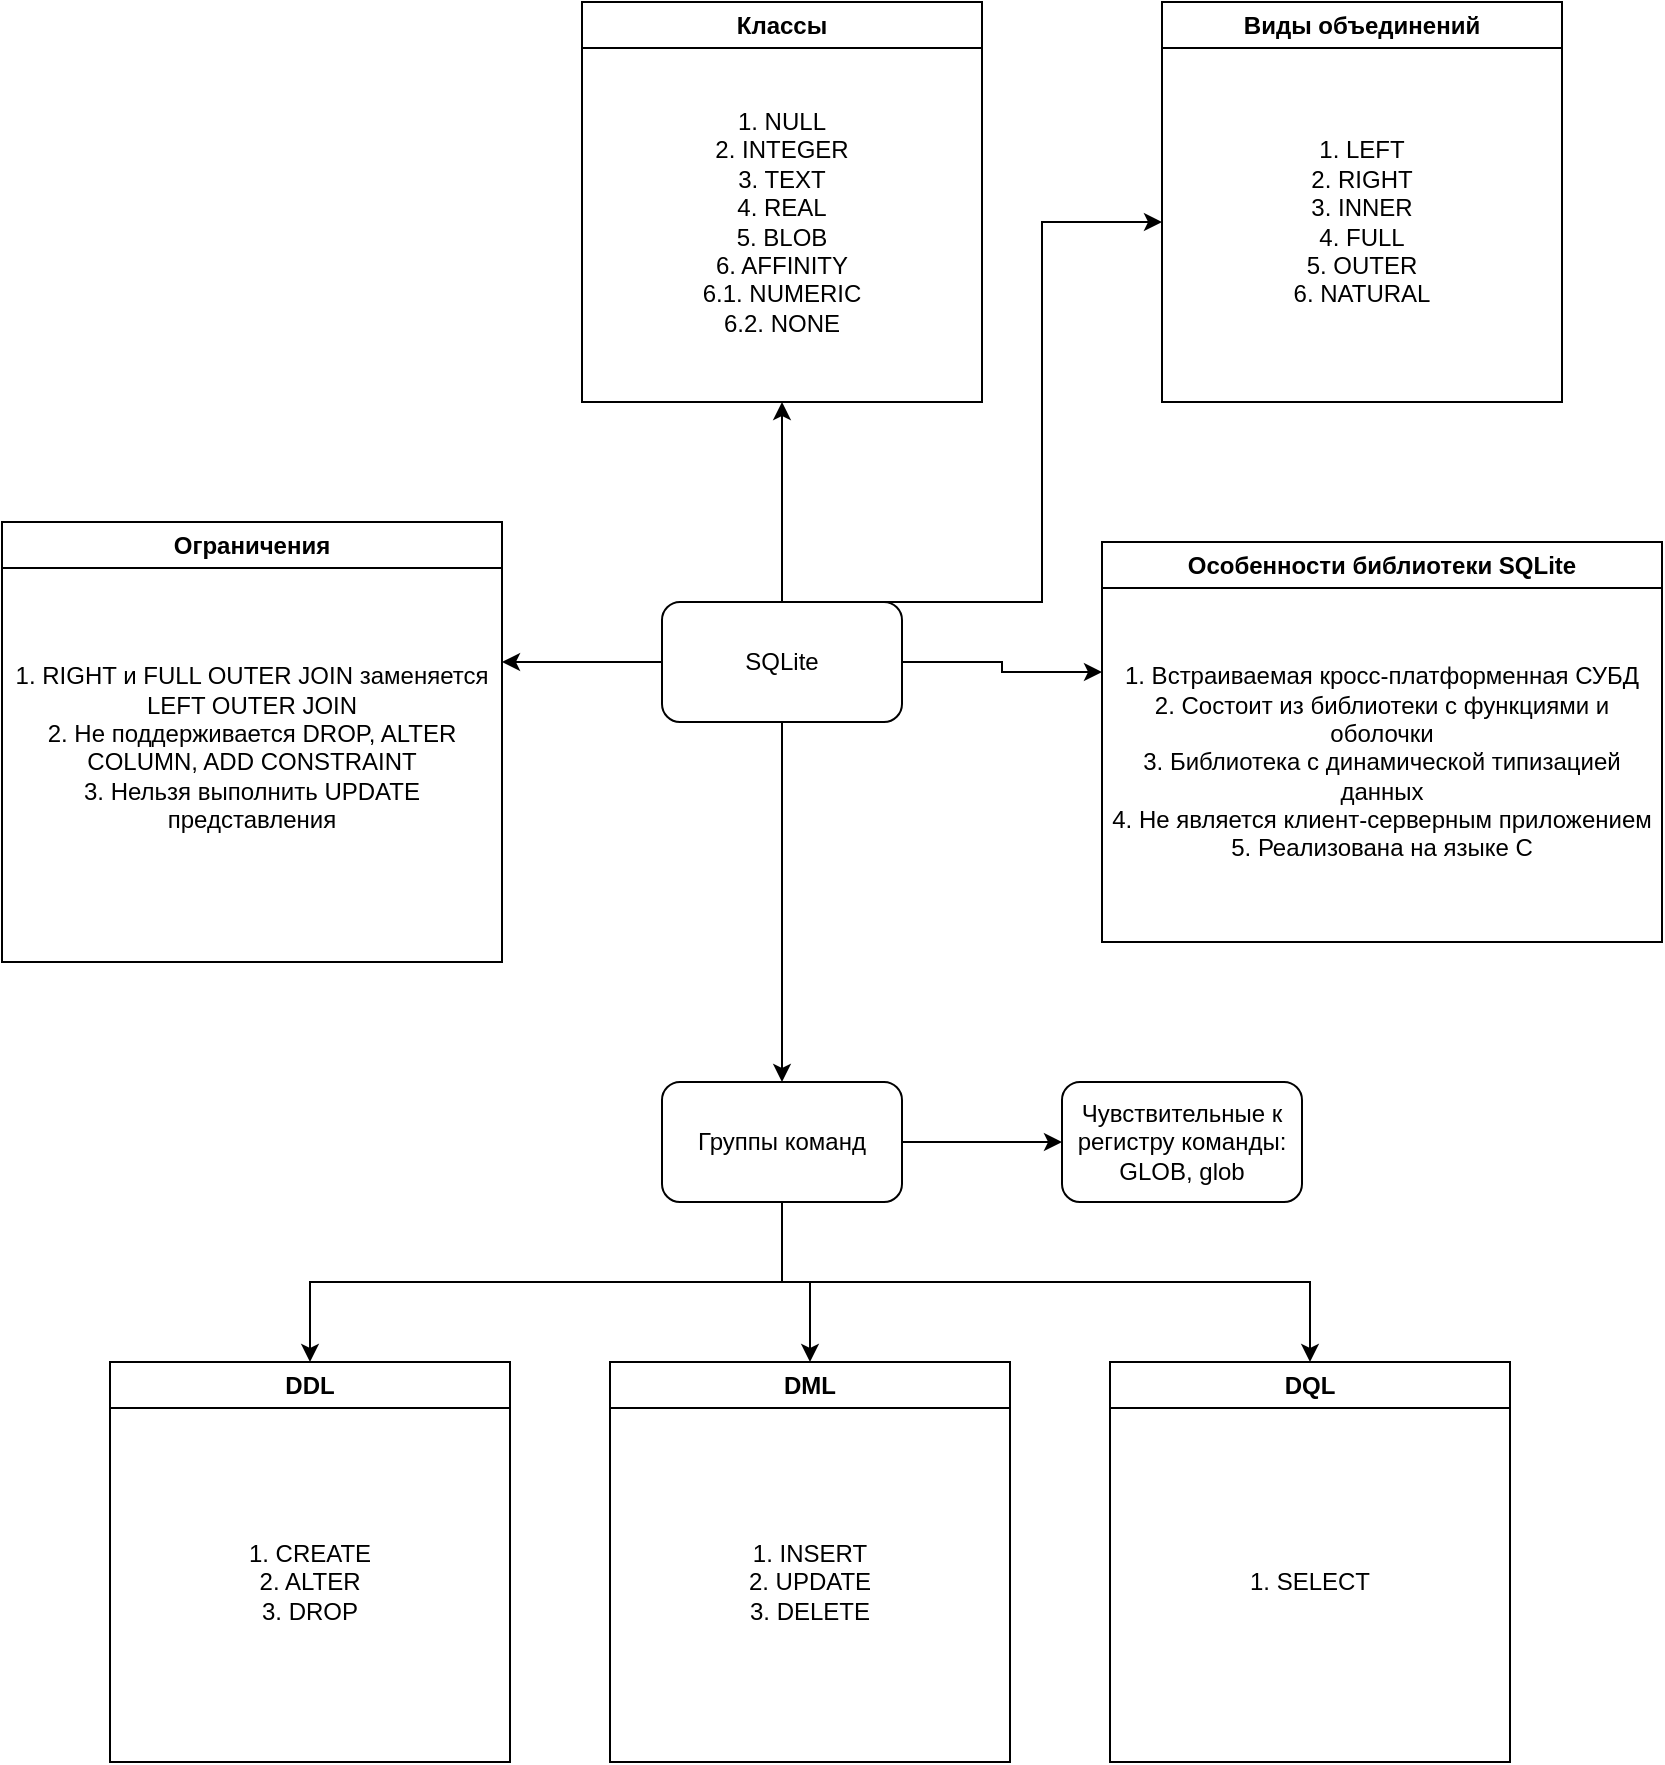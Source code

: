 <mxfile version="24.0.7" type="github">
  <diagram name="Страница — 1" id="8ZRJgbO4QMPUq5CpjL0Y">
    <mxGraphModel dx="1985" dy="1984" grid="1" gridSize="10" guides="1" tooltips="1" connect="1" arrows="1" fold="1" page="1" pageScale="1" pageWidth="827" pageHeight="1169" math="0" shadow="0">
      <root>
        <mxCell id="0" />
        <mxCell id="1" parent="0" />
        <mxCell id="8CoyVgu4wS_Gde3H0M5K-4" style="edgeStyle=orthogonalEdgeStyle;rounded=0;orthogonalLoop=1;jettySize=auto;html=1;exitX=1;exitY=0.5;exitDx=0;exitDy=0;entryX=0;entryY=0.25;entryDx=0;entryDy=0;" edge="1" parent="1" source="8CoyVgu4wS_Gde3H0M5K-1" target="8CoyVgu4wS_Gde3H0M5K-3">
          <mxGeometry relative="1" as="geometry" />
        </mxCell>
        <mxCell id="8CoyVgu4wS_Gde3H0M5K-7" style="edgeStyle=orthogonalEdgeStyle;rounded=0;orthogonalLoop=1;jettySize=auto;html=1;exitX=0;exitY=0.5;exitDx=0;exitDy=0;entryX=1;entryY=0.25;entryDx=0;entryDy=0;" edge="1" parent="1" source="8CoyVgu4wS_Gde3H0M5K-1" target="8CoyVgu4wS_Gde3H0M5K-6">
          <mxGeometry relative="1" as="geometry" />
        </mxCell>
        <mxCell id="8CoyVgu4wS_Gde3H0M5K-9" value="" style="edgeStyle=orthogonalEdgeStyle;rounded=0;orthogonalLoop=1;jettySize=auto;html=1;" edge="1" parent="1" source="8CoyVgu4wS_Gde3H0M5K-1" target="8CoyVgu4wS_Gde3H0M5K-8">
          <mxGeometry relative="1" as="geometry" />
        </mxCell>
        <mxCell id="8CoyVgu4wS_Gde3H0M5K-23" style="edgeStyle=orthogonalEdgeStyle;rounded=0;orthogonalLoop=1;jettySize=auto;html=1;exitX=0.5;exitY=0;exitDx=0;exitDy=0;entryX=0.5;entryY=1;entryDx=0;entryDy=0;" edge="1" parent="1" source="8CoyVgu4wS_Gde3H0M5K-1" target="8CoyVgu4wS_Gde3H0M5K-22">
          <mxGeometry relative="1" as="geometry" />
        </mxCell>
        <mxCell id="8CoyVgu4wS_Gde3H0M5K-26" style="edgeStyle=orthogonalEdgeStyle;rounded=0;orthogonalLoop=1;jettySize=auto;html=1;exitX=0.5;exitY=0;exitDx=0;exitDy=0;entryX=0;entryY=0.5;entryDx=0;entryDy=0;" edge="1" parent="1" source="8CoyVgu4wS_Gde3H0M5K-1" target="8CoyVgu4wS_Gde3H0M5K-25">
          <mxGeometry relative="1" as="geometry">
            <Array as="points">
              <mxPoint x="530" y="140" />
              <mxPoint x="530" y="-50" />
            </Array>
          </mxGeometry>
        </mxCell>
        <mxCell id="8CoyVgu4wS_Gde3H0M5K-1" value="SQLite" style="rounded=1;whiteSpace=wrap;html=1;" vertex="1" parent="1">
          <mxGeometry x="340" y="140" width="120" height="60" as="geometry" />
        </mxCell>
        <mxCell id="8CoyVgu4wS_Gde3H0M5K-2" value="Особенности библиотеки SQLite" style="swimlane;whiteSpace=wrap;html=1;" vertex="1" parent="1">
          <mxGeometry x="560" y="110" width="280" height="200" as="geometry" />
        </mxCell>
        <mxCell id="8CoyVgu4wS_Gde3H0M5K-3" value="1. Встраиваемая кросс-платформенная СУБД&lt;div&gt;2. Состоит из библиотеки с функциями и оболочки&lt;/div&gt;&lt;div&gt;3. Библиотека с динамической типизацией данных&lt;/div&gt;&lt;div&gt;4. Не является клиент-серверным приложением&lt;/div&gt;&lt;div&gt;5. Реализована на языке С&lt;/div&gt;" style="text;html=1;align=center;verticalAlign=middle;whiteSpace=wrap;rounded=0;" vertex="1" parent="8CoyVgu4wS_Gde3H0M5K-2">
          <mxGeometry y="20" width="280" height="180" as="geometry" />
        </mxCell>
        <mxCell id="8CoyVgu4wS_Gde3H0M5K-5" value="Ограничения" style="swimlane;whiteSpace=wrap;html=1;" vertex="1" parent="1">
          <mxGeometry x="10" y="100" width="250" height="220" as="geometry" />
        </mxCell>
        <mxCell id="8CoyVgu4wS_Gde3H0M5K-6" value="1. RIGHT и FULL OUTER JOIN заменяется LEFT OUTER JOIN&lt;div&gt;2. Не поддерживается DROP, ALTER COLUMN, ADD CONSTRAINT&lt;/div&gt;&lt;div&gt;3. Нельзя выполнить UPDATE представления&lt;/div&gt;&lt;div&gt;&lt;br&gt;&lt;/div&gt;" style="text;html=1;align=center;verticalAlign=middle;whiteSpace=wrap;rounded=0;" vertex="1" parent="8CoyVgu4wS_Gde3H0M5K-5">
          <mxGeometry y="20" width="250" height="200" as="geometry" />
        </mxCell>
        <mxCell id="8CoyVgu4wS_Gde3H0M5K-16" style="edgeStyle=orthogonalEdgeStyle;rounded=0;orthogonalLoop=1;jettySize=auto;html=1;exitX=0.5;exitY=1;exitDx=0;exitDy=0;entryX=0.5;entryY=0;entryDx=0;entryDy=0;" edge="1" parent="1" source="8CoyVgu4wS_Gde3H0M5K-8" target="8CoyVgu4wS_Gde3H0M5K-10">
          <mxGeometry relative="1" as="geometry" />
        </mxCell>
        <mxCell id="8CoyVgu4wS_Gde3H0M5K-17" style="edgeStyle=orthogonalEdgeStyle;rounded=0;orthogonalLoop=1;jettySize=auto;html=1;exitX=0.5;exitY=1;exitDx=0;exitDy=0;entryX=0.5;entryY=0;entryDx=0;entryDy=0;" edge="1" parent="1" source="8CoyVgu4wS_Gde3H0M5K-8" target="8CoyVgu4wS_Gde3H0M5K-12">
          <mxGeometry relative="1" as="geometry" />
        </mxCell>
        <mxCell id="8CoyVgu4wS_Gde3H0M5K-18" style="edgeStyle=orthogonalEdgeStyle;rounded=0;orthogonalLoop=1;jettySize=auto;html=1;exitX=0.5;exitY=1;exitDx=0;exitDy=0;entryX=0.5;entryY=0;entryDx=0;entryDy=0;" edge="1" parent="1" source="8CoyVgu4wS_Gde3H0M5K-8" target="8CoyVgu4wS_Gde3H0M5K-14">
          <mxGeometry relative="1" as="geometry" />
        </mxCell>
        <mxCell id="8CoyVgu4wS_Gde3H0M5K-20" value="" style="edgeStyle=orthogonalEdgeStyle;rounded=0;orthogonalLoop=1;jettySize=auto;html=1;" edge="1" parent="1" source="8CoyVgu4wS_Gde3H0M5K-8" target="8CoyVgu4wS_Gde3H0M5K-19">
          <mxGeometry relative="1" as="geometry" />
        </mxCell>
        <mxCell id="8CoyVgu4wS_Gde3H0M5K-8" value="Группы команд" style="rounded=1;whiteSpace=wrap;html=1;" vertex="1" parent="1">
          <mxGeometry x="340" y="380" width="120" height="60" as="geometry" />
        </mxCell>
        <mxCell id="8CoyVgu4wS_Gde3H0M5K-10" value="DDL" style="swimlane;whiteSpace=wrap;html=1;" vertex="1" parent="1">
          <mxGeometry x="64" y="520" width="200" height="200" as="geometry" />
        </mxCell>
        <mxCell id="8CoyVgu4wS_Gde3H0M5K-11" value="1. CREATE&lt;div&gt;2. ALTER&lt;/div&gt;&lt;div&gt;3. DROP&lt;/div&gt;" style="text;html=1;align=center;verticalAlign=middle;whiteSpace=wrap;rounded=0;" vertex="1" parent="8CoyVgu4wS_Gde3H0M5K-10">
          <mxGeometry y="20" width="200" height="180" as="geometry" />
        </mxCell>
        <mxCell id="8CoyVgu4wS_Gde3H0M5K-12" value="DML" style="swimlane;whiteSpace=wrap;html=1;" vertex="1" parent="1">
          <mxGeometry x="314" y="520" width="200" height="200" as="geometry" />
        </mxCell>
        <mxCell id="8CoyVgu4wS_Gde3H0M5K-13" value="1. INSERT&lt;div&gt;2. UPDATE&lt;/div&gt;&lt;div&gt;3. DELETE&lt;/div&gt;" style="text;html=1;align=center;verticalAlign=middle;whiteSpace=wrap;rounded=0;" vertex="1" parent="8CoyVgu4wS_Gde3H0M5K-12">
          <mxGeometry y="20" width="200" height="180" as="geometry" />
        </mxCell>
        <mxCell id="8CoyVgu4wS_Gde3H0M5K-14" value="DQL" style="swimlane;whiteSpace=wrap;html=1;" vertex="1" parent="1">
          <mxGeometry x="564" y="520" width="200" height="200" as="geometry" />
        </mxCell>
        <mxCell id="8CoyVgu4wS_Gde3H0M5K-15" value="1. SELECT" style="text;html=1;align=center;verticalAlign=middle;whiteSpace=wrap;rounded=0;" vertex="1" parent="8CoyVgu4wS_Gde3H0M5K-14">
          <mxGeometry y="20" width="200" height="180" as="geometry" />
        </mxCell>
        <mxCell id="8CoyVgu4wS_Gde3H0M5K-19" value="Чувствительные к регистру команды: GLOB, glob" style="rounded=1;whiteSpace=wrap;html=1;" vertex="1" parent="1">
          <mxGeometry x="540" y="380" width="120" height="60" as="geometry" />
        </mxCell>
        <mxCell id="8CoyVgu4wS_Gde3H0M5K-21" value="Классы" style="swimlane;whiteSpace=wrap;html=1;" vertex="1" parent="1">
          <mxGeometry x="300" y="-160" width="200" height="200" as="geometry" />
        </mxCell>
        <mxCell id="8CoyVgu4wS_Gde3H0M5K-22" value="1. NULL&lt;div&gt;2. INTEGER&lt;/div&gt;&lt;div&gt;3. TEXT&lt;/div&gt;&lt;div&gt;4. REAL&lt;/div&gt;&lt;div&gt;5. BLOB&lt;/div&gt;&lt;div&gt;6. AFFINITY&lt;/div&gt;&lt;div&gt;6.1. NUMERIC&lt;/div&gt;&lt;div&gt;6.2. NONE&lt;/div&gt;" style="text;html=1;align=center;verticalAlign=middle;whiteSpace=wrap;rounded=0;" vertex="1" parent="8CoyVgu4wS_Gde3H0M5K-21">
          <mxGeometry y="20" width="200" height="180" as="geometry" />
        </mxCell>
        <mxCell id="8CoyVgu4wS_Gde3H0M5K-24" value="Виды объединений" style="swimlane;whiteSpace=wrap;html=1;" vertex="1" parent="1">
          <mxGeometry x="590" y="-160" width="200" height="200" as="geometry" />
        </mxCell>
        <mxCell id="8CoyVgu4wS_Gde3H0M5K-25" value="1. LEFT&lt;div&gt;2. RIGHT&lt;/div&gt;&lt;div&gt;3. INNER&lt;/div&gt;&lt;div&gt;4. FULL&lt;/div&gt;&lt;div&gt;5. OUTER&lt;/div&gt;&lt;div&gt;6. NATURAL&lt;/div&gt;" style="text;html=1;align=center;verticalAlign=middle;whiteSpace=wrap;rounded=0;" vertex="1" parent="8CoyVgu4wS_Gde3H0M5K-24">
          <mxGeometry y="20" width="200" height="180" as="geometry" />
        </mxCell>
      </root>
    </mxGraphModel>
  </diagram>
</mxfile>
